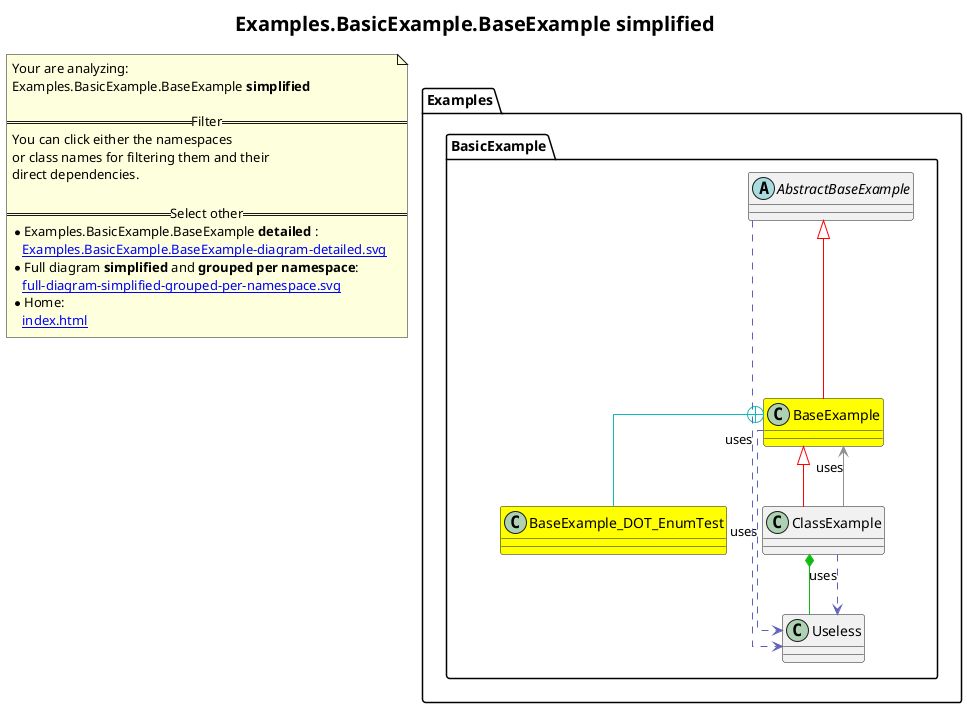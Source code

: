 @startuml
skinparam linetype ortho
title <size:20>Examples.BasicExample.BaseExample **simplified** </size>
note "Your are analyzing:\nExamples.BasicExample.BaseExample **simplified** \n\n==Filter==\nYou can click either the namespaces \nor class names for filtering them and their\ndirect dependencies.\n\n==Select other==\n* Examples.BasicExample.BaseExample **detailed** :\n   [[Examples.BasicExample.BaseExample-diagram-detailed.svg]]\n* Full diagram **simplified** and **grouped per namespace**:\n   [[full-diagram-simplified-grouped-per-namespace.svg]]\n* Home:\n   [[index.html]]" as FloatingNote
  class Examples.BasicExample.BaseExample [[Examples.BasicExample.BaseExample-diagram-simplified.svg]] #yellow {
  }
  abstract class Examples.BasicExample.AbstractBaseExample [[Examples.BasicExample.AbstractBaseExample-diagram-simplified.svg]]  {
  }
  class Examples.BasicExample.Useless [[Examples.BasicExample.Useless-diagram-simplified.svg]]  {
  }
  class Examples.BasicExample.BaseExample_DOT_EnumTest [[Examples.BasicExample.BaseExample.EnumTest-diagram-simplified.svg]] #yellow {
  }
  class Examples.BasicExample.ClassExample [[Examples.BasicExample.ClassExample-diagram-simplified.svg]]  {
  }
 ' *************************************** 
 ' *************************************** 
 ' *************************************** 
' Class relations extracted from namespace:
' Examples.BasicExample
Examples.BasicExample.AbstractBaseExample <|-[#red]- Examples.BasicExample.BaseExample
Examples.BasicExample.BaseExample +-[#10BBBB]- Examples.BasicExample.BaseExample_DOT_EnumTest 
Examples.BasicExample.BaseExample .[#6060BB].> Examples.BasicExample.Useless  : uses 
Examples.BasicExample.AbstractBaseExample .[#6060BB].> Examples.BasicExample.Useless  : uses 
Examples.BasicExample.BaseExample <|-[#red]- Examples.BasicExample.ClassExample
Examples.BasicExample.ClassExample *-[#10BB10]- Examples.BasicExample.Useless 
Examples.BasicExample.ClassExample *-[#10BB10]- Examples.BasicExample.BaseExample.EnumTest 
Examples.BasicExample.ClassExample .[#6060BB].> Examples.BasicExample.Useless  : uses 
Examples.BasicExample.ClassExample -[#909090]-> Examples.BasicExample.BaseExample  : uses 
@enduml